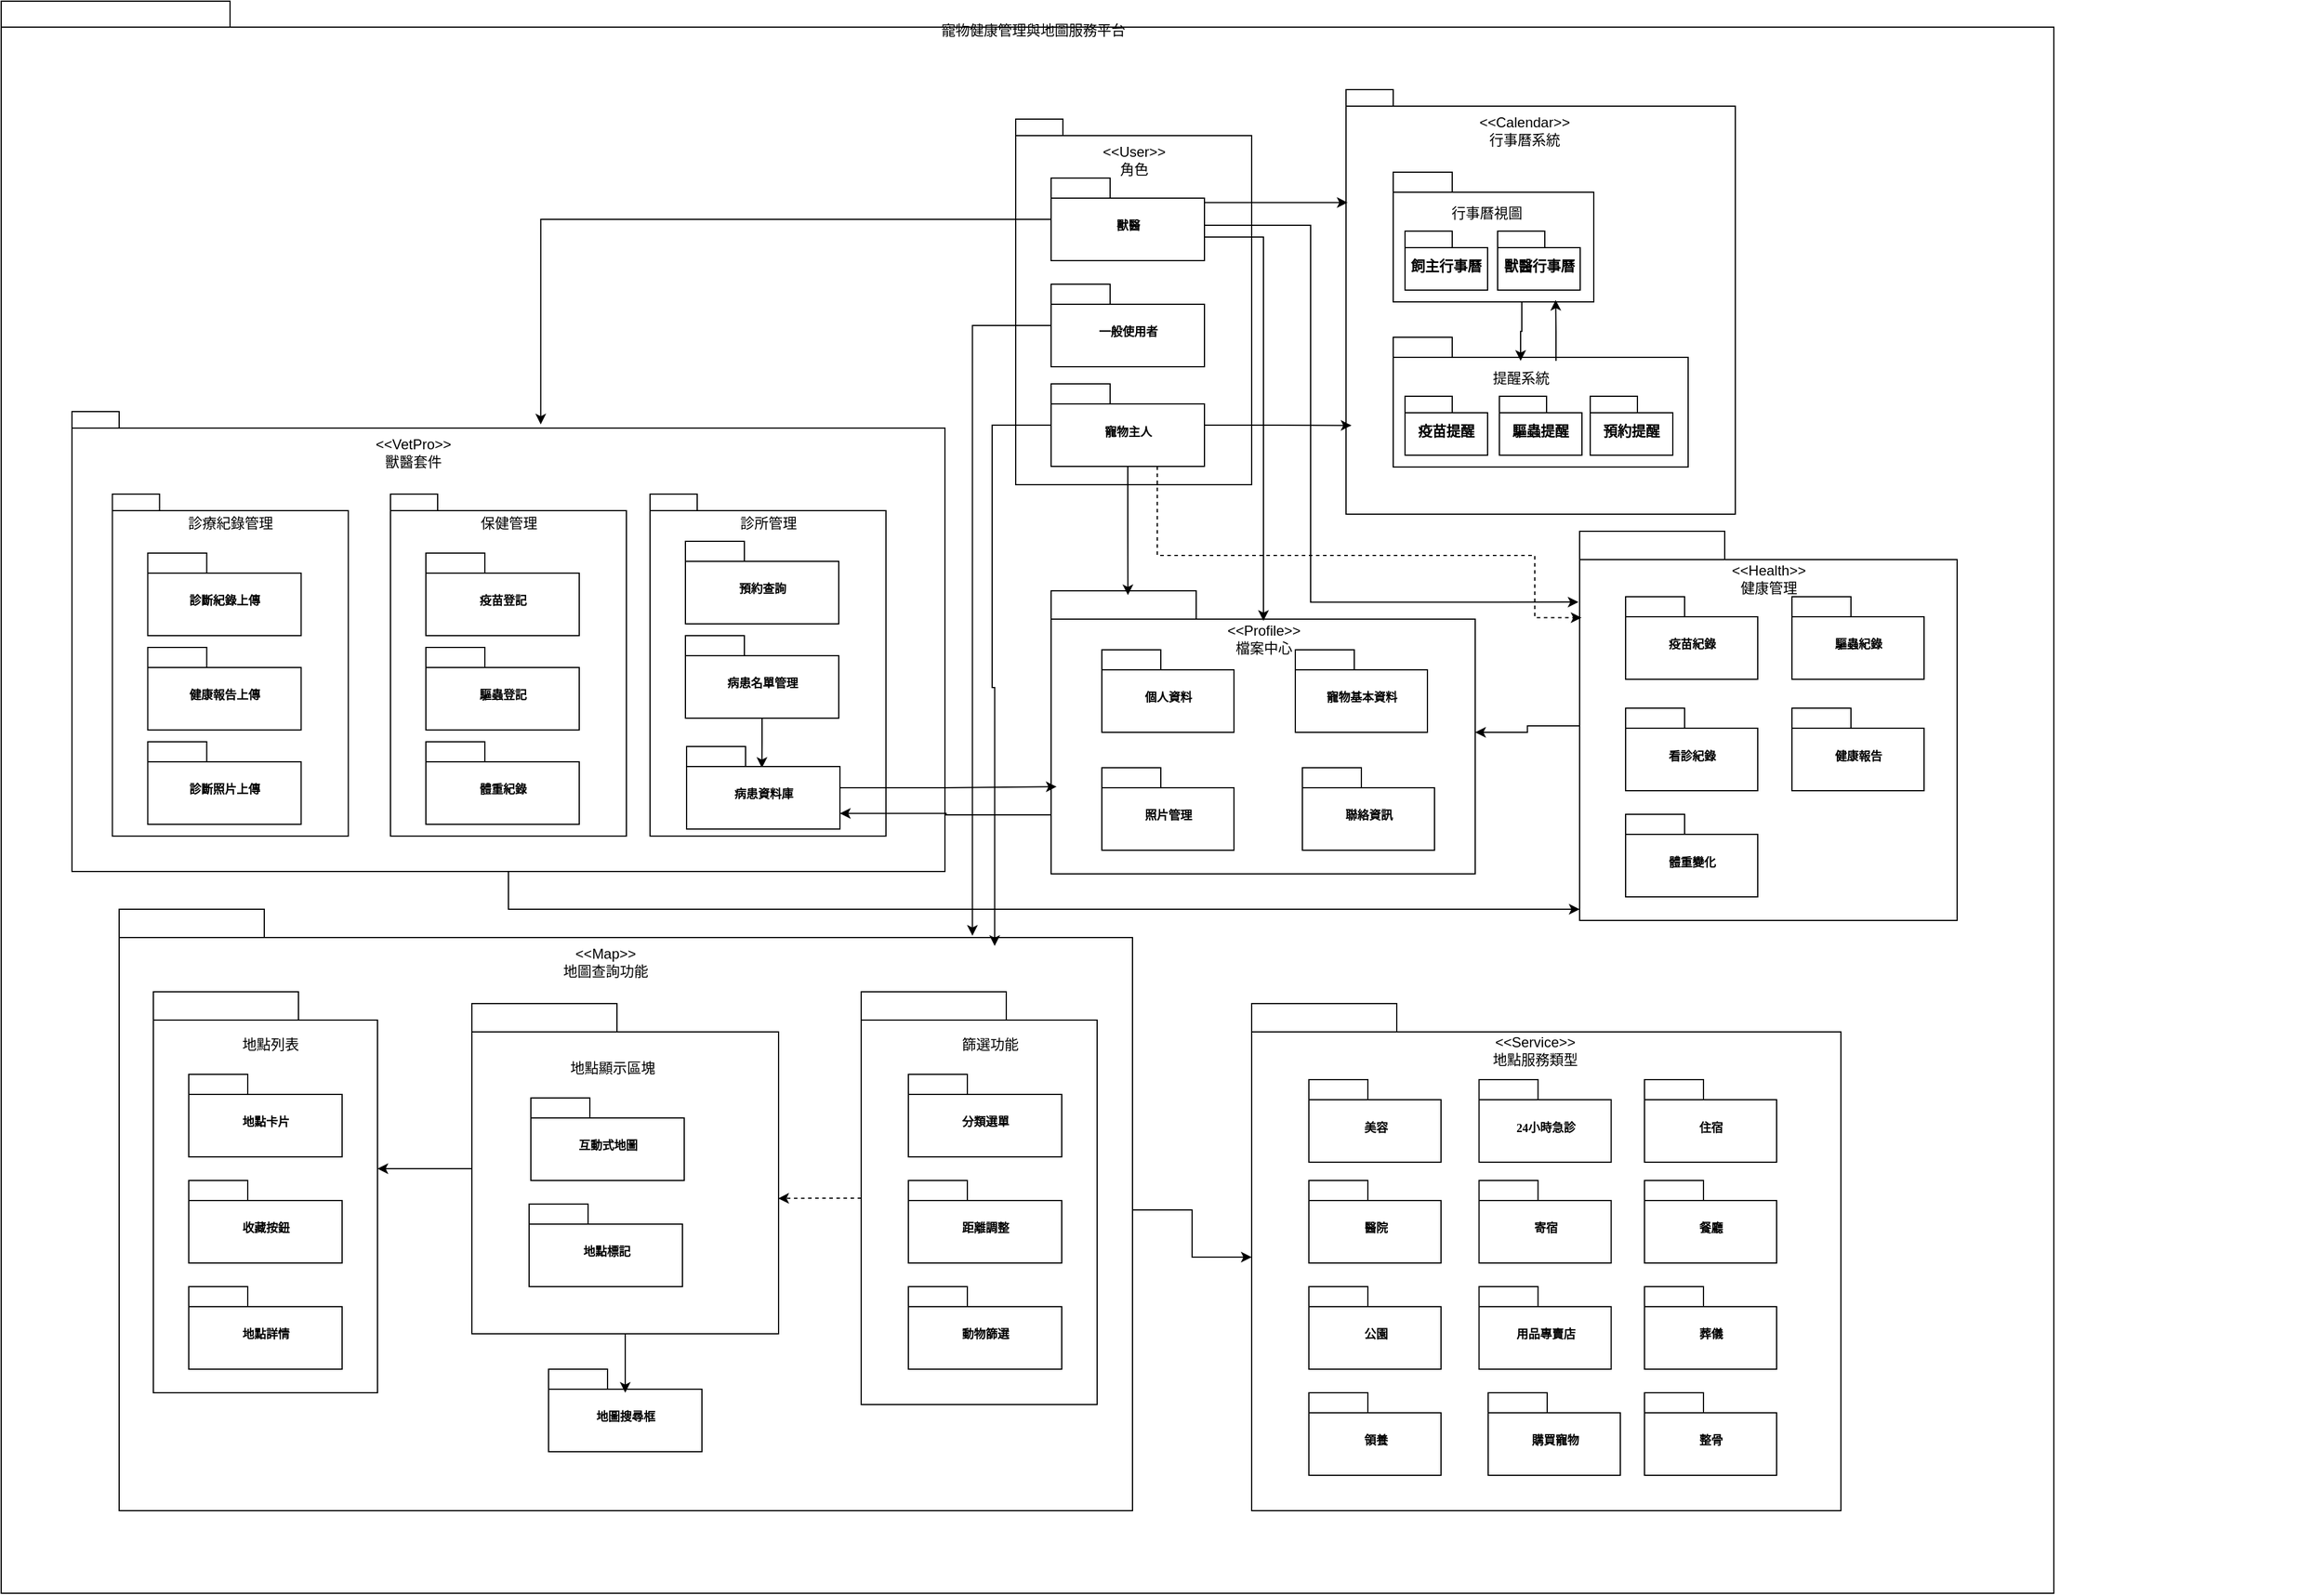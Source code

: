 <mxfile version="26.2.4">
  <diagram name="Page-1" id="b5b7bab2-c9e2-2cf4-8b2a-24fd1a2a6d21">
    <mxGraphModel grid="1" page="1" gridSize="10" guides="1" tooltips="1" connect="1" arrows="1" fold="1" pageScale="1" pageWidth="827" pageHeight="1169" background="none" math="0" shadow="0">
      <root>
        <mxCell id="0" />
        <mxCell id="1" parent="0" />
        <mxCell id="6e0c8c40b5770093-30" value="" style="group" connectable="0" vertex="1" parent="1">
          <mxGeometry x="1858" y="320" width="420" height="570" as="geometry" />
        </mxCell>
        <mxCell id="6e0c8c40b5770093-24" value="" style="group" connectable="0" vertex="1" parent="6e0c8c40b5770093-30">
          <mxGeometry width="420" height="570" as="geometry" />
        </mxCell>
        <mxCell id="yST8qWph-6w7qNrlJc-E-93" value="" style="group" connectable="0" vertex="1" parent="6e0c8c40b5770093-24">
          <mxGeometry x="-210" y="199.5" width="320" height="330" as="geometry" />
        </mxCell>
        <mxCell id="6e0c8c40b5770093-25" value="" style="shape=folder;fontStyle=1;spacingTop=10;tabWidth=123;tabHeight=24;tabPosition=left;html=1;rounded=0;shadow=0;comic=0;labelBackgroundColor=none;strokeWidth=1;fontFamily=Verdana;fontSize=10;align=center;" vertex="1" parent="yST8qWph-6w7qNrlJc-E-93">
          <mxGeometry width="320" height="330" as="geometry" />
        </mxCell>
        <mxCell id="6e0c8c40b5770093-27" value="疫苗紀錄" style="shape=folder;fontStyle=1;spacingTop=10;tabWidth=50;tabHeight=17;tabPosition=left;html=1;rounded=0;shadow=0;comic=0;labelBackgroundColor=none;strokeWidth=1;fontFamily=Verdana;fontSize=10;align=center;" vertex="1" parent="yST8qWph-6w7qNrlJc-E-93">
          <mxGeometry x="39" y="55.5" width="112" height="70" as="geometry" />
        </mxCell>
        <mxCell id="6e0c8c40b5770093-31" value="驅蟲紀錄" style="shape=folder;fontStyle=1;spacingTop=10;tabWidth=50;tabHeight=17;tabPosition=left;html=1;rounded=0;shadow=0;comic=0;labelBackgroundColor=none;strokeWidth=1;fontFamily=Verdana;fontSize=10;align=center;" vertex="1" parent="yST8qWph-6w7qNrlJc-E-93">
          <mxGeometry x="180" y="55.5" width="112" height="70" as="geometry" />
        </mxCell>
        <mxCell id="6e0c8c40b5770093-28" value="看診紀錄" style="shape=folder;fontStyle=1;spacingTop=10;tabWidth=50;tabHeight=17;tabPosition=left;html=1;rounded=0;shadow=0;comic=0;labelBackgroundColor=none;strokeWidth=1;fontFamily=Verdana;fontSize=10;align=center;" vertex="1" parent="yST8qWph-6w7qNrlJc-E-93">
          <mxGeometry x="39" y="150" width="112" height="70" as="geometry" />
        </mxCell>
        <mxCell id="yST8qWph-6w7qNrlJc-E-1" value="健康報告" style="shape=folder;fontStyle=1;spacingTop=10;tabWidth=50;tabHeight=17;tabPosition=left;html=1;rounded=0;shadow=0;comic=0;labelBackgroundColor=none;strokeWidth=1;fontFamily=Verdana;fontSize=10;align=center;" vertex="1" parent="yST8qWph-6w7qNrlJc-E-93">
          <mxGeometry x="180" y="150" width="112" height="70" as="geometry" />
        </mxCell>
        <mxCell id="yST8qWph-6w7qNrlJc-E-15" value="體重變化" style="shape=folder;fontStyle=1;spacingTop=10;tabWidth=50;tabHeight=17;tabPosition=left;html=1;rounded=0;shadow=0;comic=0;labelBackgroundColor=none;strokeWidth=1;fontFamily=Verdana;fontSize=10;align=center;" vertex="1" parent="yST8qWph-6w7qNrlJc-E-93">
          <mxGeometry x="39" y="240" width="112" height="70" as="geometry" />
        </mxCell>
        <mxCell id="yST8qWph-6w7qNrlJc-E-92" value="&lt;div&gt;&amp;lt;&amp;lt;Health&amp;gt;&amp;gt;&lt;/div&gt;健康管理" style="text;html=1;align=center;verticalAlign=middle;whiteSpace=wrap;rounded=0;" vertex="1" parent="yST8qWph-6w7qNrlJc-E-93">
          <mxGeometry x="100.75" y="25.5" width="118.5" height="30" as="geometry" />
        </mxCell>
        <mxCell id="yST8qWph-6w7qNrlJc-E-88" value="" style="group" connectable="0" vertex="1" parent="1">
          <mxGeometry x="1370" y="920" width="680" height="500" as="geometry" />
        </mxCell>
        <mxCell id="6e0c8c40b5770093-47" value="&lt;span style=&quot;color: rgba(0, 0, 0, 0); font-family: monospace; font-size: 0px; font-weight: 400; text-align: start;&quot;&gt;%3CmxGraphModel%3E%3Croot%3E%3CmxCell%20id%3D%220%22%2F%3E%3CmxCell%20id%3D%221%22%20parent%3D%220%22%2F%3E%3CmxCell%20id%3D%222%22%20value%3D%22%E8%91%AC%E5%84%80%22%20style%3D%22shape%3Dfolder%3BfontStyle%3D1%3BspacingTop%3D10%3BtabWidth%3D50%3BtabHeight%3D17%3BtabPosition%3Dleft%3Bhtml%3D1%3Brounded%3D0%3Bshadow%3D0%3Bcomic%3D0%3BlabelBackgroundColor%3Dnone%3BstrokeWidth%3D1%3BfontFamily%3DVerdana%3BfontSize%3D10%3Balign%3Dcenter%3B%22%20vertex%3D%221%22%20parent%3D%221%22%3E%3CmxGeometry%20x%3D%22774.5%22%20y%3D%22990%22%20width%3D%22112%22%20height%3D%2270%22%20as%3D%22geometry%22%2F%3E%3C%2FmxCell%3E%3C%2Froot%3E%3C%2FmxGraphModel%3E&lt;/span&gt;" style="shape=folder;fontStyle=1;spacingTop=10;tabWidth=123;tabHeight=24;tabPosition=left;html=1;rounded=0;shadow=0;comic=0;labelBackgroundColor=none;strokeWidth=1;fontFamily=Verdana;fontSize=10;align=center;" vertex="1" parent="yST8qWph-6w7qNrlJc-E-88">
          <mxGeometry width="499.5" height="430" as="geometry" />
        </mxCell>
        <mxCell id="6e0c8c40b5770093-49" value="美容" style="shape=folder;fontStyle=1;spacingTop=10;tabWidth=50;tabHeight=17;tabPosition=left;html=1;rounded=0;shadow=0;comic=0;labelBackgroundColor=none;strokeWidth=1;fontFamily=Verdana;fontSize=10;align=center;" vertex="1" parent="yST8qWph-6w7qNrlJc-E-88">
          <mxGeometry x="48.5" y="64.5" width="112" height="70" as="geometry" />
        </mxCell>
        <mxCell id="6e0c8c40b5770093-50" value="醫院" style="shape=folder;fontStyle=1;spacingTop=10;tabWidth=50;tabHeight=17;tabPosition=left;html=1;rounded=0;shadow=0;comic=0;labelBackgroundColor=none;strokeWidth=1;fontFamily=Verdana;fontSize=10;align=center;" vertex="1" parent="yST8qWph-6w7qNrlJc-E-88">
          <mxGeometry x="48.5" y="150" width="112" height="70" as="geometry" />
        </mxCell>
        <mxCell id="yST8qWph-6w7qNrlJc-E-16" value="24小時急診" style="shape=folder;fontStyle=1;spacingTop=10;tabWidth=50;tabHeight=17;tabPosition=left;html=1;rounded=0;shadow=0;comic=0;labelBackgroundColor=none;strokeWidth=1;fontFamily=Verdana;fontSize=10;align=center;" vertex="1" parent="yST8qWph-6w7qNrlJc-E-88">
          <mxGeometry x="192.75" y="64.5" width="112" height="70" as="geometry" />
        </mxCell>
        <mxCell id="yST8qWph-6w7qNrlJc-E-17" value="寄宿" style="shape=folder;fontStyle=1;spacingTop=10;tabWidth=50;tabHeight=17;tabPosition=left;html=1;rounded=0;shadow=0;comic=0;labelBackgroundColor=none;strokeWidth=1;fontFamily=Verdana;fontSize=10;align=center;" vertex="1" parent="yST8qWph-6w7qNrlJc-E-88">
          <mxGeometry x="192.75" y="150" width="112" height="70" as="geometry" />
        </mxCell>
        <mxCell id="yST8qWph-6w7qNrlJc-E-18" value="住宿" style="shape=folder;fontStyle=1;spacingTop=10;tabWidth=50;tabHeight=17;tabPosition=left;html=1;rounded=0;shadow=0;comic=0;labelBackgroundColor=none;strokeWidth=1;fontFamily=Verdana;fontSize=10;align=center;" vertex="1" parent="yST8qWph-6w7qNrlJc-E-88">
          <mxGeometry x="333" y="64.5" width="112" height="70" as="geometry" />
        </mxCell>
        <mxCell id="yST8qWph-6w7qNrlJc-E-19" value="餐廳" style="shape=folder;fontStyle=1;spacingTop=10;tabWidth=50;tabHeight=17;tabPosition=left;html=1;rounded=0;shadow=0;comic=0;labelBackgroundColor=none;strokeWidth=1;fontFamily=Verdana;fontSize=10;align=center;" vertex="1" parent="yST8qWph-6w7qNrlJc-E-88">
          <mxGeometry x="333" y="150" width="112" height="70" as="geometry" />
        </mxCell>
        <mxCell id="yST8qWph-6w7qNrlJc-E-20" value="公園" style="shape=folder;fontStyle=1;spacingTop=10;tabWidth=50;tabHeight=17;tabPosition=left;html=1;rounded=0;shadow=0;comic=0;labelBackgroundColor=none;strokeWidth=1;fontFamily=Verdana;fontSize=10;align=center;" vertex="1" parent="yST8qWph-6w7qNrlJc-E-88">
          <mxGeometry x="48.5" y="240" width="112" height="70" as="geometry" />
        </mxCell>
        <mxCell id="yST8qWph-6w7qNrlJc-E-21" value="用品專賣店" style="shape=folder;fontStyle=1;spacingTop=10;tabWidth=50;tabHeight=17;tabPosition=left;html=1;rounded=0;shadow=0;comic=0;labelBackgroundColor=none;strokeWidth=1;fontFamily=Verdana;fontSize=10;align=center;" vertex="1" parent="yST8qWph-6w7qNrlJc-E-88">
          <mxGeometry x="192.75" y="240" width="112" height="70" as="geometry" />
        </mxCell>
        <mxCell id="yST8qWph-6w7qNrlJc-E-22" value="葬儀" style="shape=folder;fontStyle=1;spacingTop=10;tabWidth=50;tabHeight=17;tabPosition=left;html=1;rounded=0;shadow=0;comic=0;labelBackgroundColor=none;strokeWidth=1;fontFamily=Verdana;fontSize=10;align=center;" vertex="1" parent="yST8qWph-6w7qNrlJc-E-88">
          <mxGeometry x="333" y="240" width="112" height="70" as="geometry" />
        </mxCell>
        <mxCell id="yST8qWph-6w7qNrlJc-E-23" value="領養" style="shape=folder;fontStyle=1;spacingTop=10;tabWidth=50;tabHeight=17;tabPosition=left;html=1;rounded=0;shadow=0;comic=0;labelBackgroundColor=none;strokeWidth=1;fontFamily=Verdana;fontSize=10;align=center;" vertex="1" parent="yST8qWph-6w7qNrlJc-E-88">
          <mxGeometry x="48.5" y="330" width="112" height="70" as="geometry" />
        </mxCell>
        <mxCell id="yST8qWph-6w7qNrlJc-E-24" value="購買寵物" style="shape=folder;fontStyle=1;spacingTop=10;tabWidth=50;tabHeight=17;tabPosition=left;html=1;rounded=0;shadow=0;comic=0;labelBackgroundColor=none;strokeWidth=1;fontFamily=Verdana;fontSize=10;align=center;" vertex="1" parent="yST8qWph-6w7qNrlJc-E-88">
          <mxGeometry x="200.5" y="330" width="112" height="70" as="geometry" />
        </mxCell>
        <mxCell id="yST8qWph-6w7qNrlJc-E-25" value="整骨" style="shape=folder;fontStyle=1;spacingTop=10;tabWidth=50;tabHeight=17;tabPosition=left;html=1;rounded=0;shadow=0;comic=0;labelBackgroundColor=none;strokeWidth=1;fontFamily=Verdana;fontSize=10;align=center;" vertex="1" parent="yST8qWph-6w7qNrlJc-E-88">
          <mxGeometry x="333" y="330" width="112" height="70" as="geometry" />
        </mxCell>
        <mxCell id="yST8qWph-6w7qNrlJc-E-26" value="&lt;div&gt;&amp;lt;&amp;lt;Service&amp;gt;&amp;gt;&lt;/div&gt;地點服務類型" style="text;html=1;align=center;verticalAlign=middle;whiteSpace=wrap;rounded=0;" vertex="1" parent="yST8qWph-6w7qNrlJc-E-88">
          <mxGeometry x="181" y="25" width="118.5" height="30" as="geometry" />
        </mxCell>
        <mxCell id="6e0c8c40b5770093-72" value="" style="shape=folder;fontStyle=1;spacingTop=10;tabWidth=194;tabHeight=22;tabPosition=left;html=1;rounded=0;shadow=0;comic=0;labelBackgroundColor=none;strokeWidth=1;fillColor=none;fontFamily=Verdana;fontSize=10;align=center;" vertex="1" parent="yST8qWph-6w7qNrlJc-E-88">
          <mxGeometry x="-1060" y="-850" width="1740" height="1350" as="geometry" />
        </mxCell>
        <mxCell id="yST8qWph-6w7qNrlJc-E-91" style="edgeStyle=orthogonalEdgeStyle;rounded=0;orthogonalLoop=1;jettySize=auto;html=1;" edge="1" parent="1" source="6e0c8c40b5770093-25" target="6e0c8c40b5770093-33">
          <mxGeometry relative="1" as="geometry" />
        </mxCell>
        <mxCell id="yST8qWph-6w7qNrlJc-E-95" value="" style="group" connectable="0" vertex="1" parent="1">
          <mxGeometry x="1200" y="570" width="359.5" height="240" as="geometry" />
        </mxCell>
        <mxCell id="6e0c8c40b5770093-33" value="" style="shape=folder;fontStyle=1;spacingTop=10;tabWidth=123;tabHeight=24;tabPosition=left;html=1;rounded=0;shadow=0;comic=0;labelBackgroundColor=none;strokeColor=#000000;strokeWidth=1;fillColor=#ffffff;fontFamily=Verdana;fontSize=10;fontColor=#000000;align=center;" vertex="1" parent="yST8qWph-6w7qNrlJc-E-95">
          <mxGeometry width="359.5" height="240" as="geometry" />
        </mxCell>
        <mxCell id="6e0c8c40b5770093-42" value="寵物基本資料" style="shape=folder;fontStyle=1;spacingTop=10;tabWidth=50;tabHeight=17;tabPosition=left;html=1;rounded=0;shadow=0;comic=0;labelBackgroundColor=none;strokeColor=#000000;strokeWidth=1;fillColor=#ffffff;fontFamily=Verdana;fontSize=10;fontColor=#000000;align=center;" vertex="1" parent="yST8qWph-6w7qNrlJc-E-95">
          <mxGeometry x="207" y="50" width="112" height="70" as="geometry" />
        </mxCell>
        <mxCell id="6e0c8c40b5770093-43" value="個人資料" style="shape=folder;fontStyle=1;spacingTop=10;tabWidth=50;tabHeight=17;tabPosition=left;html=1;rounded=0;shadow=0;comic=0;labelBackgroundColor=none;strokeColor=#000000;strokeWidth=1;fillColor=#ffffff;fontFamily=Verdana;fontSize=10;fontColor=#000000;align=center;" vertex="1" parent="yST8qWph-6w7qNrlJc-E-95">
          <mxGeometry x="43" y="50" width="112" height="70" as="geometry" />
        </mxCell>
        <mxCell id="6e0c8c40b5770093-44" value="聯絡資訊" style="shape=folder;fontStyle=1;spacingTop=10;tabWidth=50;tabHeight=17;tabPosition=left;html=1;rounded=0;shadow=0;comic=0;labelBackgroundColor=none;strokeColor=#000000;strokeWidth=1;fillColor=#ffffff;fontFamily=Verdana;fontSize=10;fontColor=#000000;align=center;" vertex="1" parent="yST8qWph-6w7qNrlJc-E-95">
          <mxGeometry x="213" y="150" width="112" height="70" as="geometry" />
        </mxCell>
        <mxCell id="6e0c8c40b5770093-45" value="照片管理" style="shape=folder;fontStyle=1;spacingTop=10;tabWidth=50;tabHeight=17;tabPosition=left;html=1;rounded=0;shadow=0;comic=0;labelBackgroundColor=none;strokeColor=#000000;strokeWidth=1;fillColor=#ffffff;fontFamily=Verdana;fontSize=10;fontColor=#000000;align=center;" vertex="1" parent="yST8qWph-6w7qNrlJc-E-95">
          <mxGeometry x="43" y="150" width="112" height="70" as="geometry" />
        </mxCell>
        <mxCell id="yST8qWph-6w7qNrlJc-E-90" value="&lt;div&gt;&amp;lt;&amp;lt;Profile&amp;gt;&amp;gt;&lt;/div&gt;檔案中心" style="text;html=1;align=center;verticalAlign=middle;whiteSpace=wrap;rounded=0;" vertex="1" parent="yST8qWph-6w7qNrlJc-E-95">
          <mxGeometry x="120.5" y="25.5" width="118.5" height="30" as="geometry" />
        </mxCell>
        <mxCell id="yST8qWph-6w7qNrlJc-E-99" value="" style="group" connectable="0" vertex="1" parent="1">
          <mxGeometry x="1170" y="170" width="200" height="310" as="geometry" />
        </mxCell>
        <mxCell id="yST8qWph-6w7qNrlJc-E-96" value="" style="shape=folder;fontStyle=1;spacingTop=10;tabWidth=40;tabHeight=14;tabPosition=left;html=1;whiteSpace=wrap;" vertex="1" parent="yST8qWph-6w7qNrlJc-E-99">
          <mxGeometry width="200" height="310" as="geometry" />
        </mxCell>
        <mxCell id="6e0c8c40b5770093-7" value="" style="group" vertex="1" connectable="0" parent="yST8qWph-6w7qNrlJc-E-99">
          <mxGeometry x="30" y="224.5" width="130" height="70" as="geometry" />
        </mxCell>
        <mxCell id="3xXbDRpr7l6c8cDtrsjf-3" style="edgeStyle=orthogonalEdgeStyle;rounded=0;orthogonalLoop=1;jettySize=auto;html=1;" edge="1" parent="6e0c8c40b5770093-7" source="6e0c8c40b5770093-8">
          <mxGeometry relative="1" as="geometry">
            <mxPoint x="65.133" y="179.167" as="targetPoint" />
          </mxGeometry>
        </mxCell>
        <mxCell id="6e0c8c40b5770093-8" value="寵物主人" style="shape=folder;fontStyle=1;spacingTop=10;tabWidth=50;tabHeight=17;tabPosition=left;html=1;rounded=0;shadow=0;comic=0;labelBackgroundColor=none;strokeWidth=1;fontFamily=Verdana;fontSize=10;align=center;" vertex="1" parent="6e0c8c40b5770093-7">
          <mxGeometry width="130" height="70" as="geometry" />
        </mxCell>
        <mxCell id="6e0c8c40b5770093-4" value="獸醫" style="shape=folder;fontStyle=1;spacingTop=10;tabWidth=50;tabHeight=17;tabPosition=left;html=1;rounded=0;shadow=0;comic=0;labelBackgroundColor=none;strokeWidth=1;fontFamily=Verdana;fontSize=10;align=center;" vertex="1" parent="yST8qWph-6w7qNrlJc-E-99">
          <mxGeometry x="30" y="50" width="130" height="70" as="geometry" />
        </mxCell>
        <mxCell id="yST8qWph-6w7qNrlJc-E-94" value="一般使用者" style="shape=folder;fontStyle=1;spacingTop=10;tabWidth=50;tabHeight=17;tabPosition=left;html=1;rounded=0;shadow=0;comic=0;labelBackgroundColor=none;strokeWidth=1;fontFamily=Verdana;fontSize=10;align=center;" vertex="1" parent="yST8qWph-6w7qNrlJc-E-99">
          <mxGeometry x="30" y="140" width="130" height="70" as="geometry" />
        </mxCell>
        <mxCell id="yST8qWph-6w7qNrlJc-E-98" value="&lt;div&gt;&amp;lt;&amp;lt;User&amp;gt;&amp;gt;&lt;/div&gt;角色" style="text;html=1;align=center;verticalAlign=middle;whiteSpace=wrap;rounded=0;" vertex="1" parent="yST8qWph-6w7qNrlJc-E-99">
          <mxGeometry x="40.75" y="20" width="118.5" height="30" as="geometry" />
        </mxCell>
        <mxCell id="yST8qWph-6w7qNrlJc-E-109" value="" style="group" connectable="0" vertex="1" parent="1">
          <mxGeometry x="370" y="418" width="760" height="390" as="geometry" />
        </mxCell>
        <mxCell id="yST8qWph-6w7qNrlJc-E-100" value="" style="shape=folder;fontStyle=1;spacingTop=10;tabWidth=40;tabHeight=14;tabPosition=left;html=1;whiteSpace=wrap;" vertex="1" parent="yST8qWph-6w7qNrlJc-E-109">
          <mxGeometry width="740" height="390" as="geometry" />
        </mxCell>
        <mxCell id="yST8qWph-6w7qNrlJc-E-102" value="&lt;div&gt;&amp;lt;&amp;lt;VetPro&amp;gt;&amp;gt;&lt;/div&gt;獸醫套件" style="text;html=1;align=center;verticalAlign=middle;whiteSpace=wrap;rounded=0;" vertex="1" parent="yST8qWph-6w7qNrlJc-E-109">
          <mxGeometry x="230" y="20" width="118.5" height="30" as="geometry" />
        </mxCell>
        <mxCell id="yST8qWph-6w7qNrlJc-E-107" value="" style="group" connectable="0" vertex="1" parent="yST8qWph-6w7qNrlJc-E-109">
          <mxGeometry x="34.25" y="70" width="200" height="290" as="geometry" />
        </mxCell>
        <mxCell id="yST8qWph-6w7qNrlJc-E-108" value="" style="group" connectable="0" vertex="1" parent="yST8qWph-6w7qNrlJc-E-107">
          <mxGeometry width="200" height="290" as="geometry" />
        </mxCell>
        <mxCell id="yST8qWph-6w7qNrlJc-E-101" value="" style="shape=folder;fontStyle=1;spacingTop=10;tabWidth=40;tabHeight=14;tabPosition=left;html=1;whiteSpace=wrap;" vertex="1" parent="yST8qWph-6w7qNrlJc-E-108">
          <mxGeometry width="200" height="290" as="geometry" />
        </mxCell>
        <mxCell id="yST8qWph-6w7qNrlJc-E-103" value="診療紀錄管理" style="text;html=1;align=center;verticalAlign=middle;whiteSpace=wrap;rounded=0;" vertex="1" parent="yST8qWph-6w7qNrlJc-E-108">
          <mxGeometry x="40.75" y="10" width="119.25" height="30" as="geometry" />
        </mxCell>
        <mxCell id="yST8qWph-6w7qNrlJc-E-104" value="診斷紀錄上傳" style="shape=folder;fontStyle=1;spacingTop=10;tabWidth=50;tabHeight=17;tabPosition=left;html=1;rounded=0;shadow=0;comic=0;labelBackgroundColor=none;strokeWidth=1;fontFamily=Verdana;fontSize=10;align=center;" vertex="1" parent="yST8qWph-6w7qNrlJc-E-108">
          <mxGeometry x="30" y="50" width="130" height="70" as="geometry" />
        </mxCell>
        <mxCell id="yST8qWph-6w7qNrlJc-E-105" value="健康報告上傳" style="shape=folder;fontStyle=1;spacingTop=10;tabWidth=50;tabHeight=17;tabPosition=left;html=1;rounded=0;shadow=0;comic=0;labelBackgroundColor=none;strokeWidth=1;fontFamily=Verdana;fontSize=10;align=center;" vertex="1" parent="yST8qWph-6w7qNrlJc-E-108">
          <mxGeometry x="30" y="130" width="130" height="70" as="geometry" />
        </mxCell>
        <mxCell id="yST8qWph-6w7qNrlJc-E-106" value="診斷照片上傳" style="shape=folder;fontStyle=1;spacingTop=10;tabWidth=50;tabHeight=17;tabPosition=left;html=1;rounded=0;shadow=0;comic=0;labelBackgroundColor=none;strokeWidth=1;fontFamily=Verdana;fontSize=10;align=center;" vertex="1" parent="yST8qWph-6w7qNrlJc-E-108">
          <mxGeometry x="30" y="210" width="130" height="70" as="geometry" />
        </mxCell>
        <mxCell id="yST8qWph-6w7qNrlJc-E-110" value="" style="group" connectable="0" vertex="1" parent="yST8qWph-6w7qNrlJc-E-109">
          <mxGeometry x="270" y="70" width="200" height="290" as="geometry" />
        </mxCell>
        <mxCell id="yST8qWph-6w7qNrlJc-E-111" value="" style="group" connectable="0" vertex="1" parent="yST8qWph-6w7qNrlJc-E-110">
          <mxGeometry width="200" height="290" as="geometry" />
        </mxCell>
        <mxCell id="yST8qWph-6w7qNrlJc-E-112" value="" style="shape=folder;fontStyle=1;spacingTop=10;tabWidth=40;tabHeight=14;tabPosition=left;html=1;whiteSpace=wrap;" vertex="1" parent="yST8qWph-6w7qNrlJc-E-111">
          <mxGeometry width="200" height="290" as="geometry" />
        </mxCell>
        <mxCell id="yST8qWph-6w7qNrlJc-E-113" value="保健管理" style="text;html=1;align=center;verticalAlign=middle;whiteSpace=wrap;rounded=0;" vertex="1" parent="yST8qWph-6w7qNrlJc-E-111">
          <mxGeometry x="40.75" y="10" width="119.25" height="30" as="geometry" />
        </mxCell>
        <mxCell id="yST8qWph-6w7qNrlJc-E-114" value="疫苗登記" style="shape=folder;fontStyle=1;spacingTop=10;tabWidth=50;tabHeight=17;tabPosition=left;html=1;rounded=0;shadow=0;comic=0;labelBackgroundColor=none;strokeWidth=1;fontFamily=Verdana;fontSize=10;align=center;" vertex="1" parent="yST8qWph-6w7qNrlJc-E-111">
          <mxGeometry x="30" y="50" width="130" height="70" as="geometry" />
        </mxCell>
        <mxCell id="yST8qWph-6w7qNrlJc-E-115" value="驅蟲登記" style="shape=folder;fontStyle=1;spacingTop=10;tabWidth=50;tabHeight=17;tabPosition=left;html=1;rounded=0;shadow=0;comic=0;labelBackgroundColor=none;strokeWidth=1;fontFamily=Verdana;fontSize=10;align=center;" vertex="1" parent="yST8qWph-6w7qNrlJc-E-111">
          <mxGeometry x="30" y="130" width="130" height="70" as="geometry" />
        </mxCell>
        <mxCell id="yST8qWph-6w7qNrlJc-E-116" value="體重紀錄" style="shape=folder;fontStyle=1;spacingTop=10;tabWidth=50;tabHeight=17;tabPosition=left;html=1;rounded=0;shadow=0;comic=0;labelBackgroundColor=none;strokeWidth=1;fontFamily=Verdana;fontSize=10;align=center;" vertex="1" parent="yST8qWph-6w7qNrlJc-E-111">
          <mxGeometry x="30" y="210" width="130" height="70" as="geometry" />
        </mxCell>
        <mxCell id="yST8qWph-6w7qNrlJc-E-123" value="" style="group" connectable="0" vertex="1" parent="yST8qWph-6w7qNrlJc-E-109">
          <mxGeometry x="490" y="70" width="200" height="320" as="geometry" />
        </mxCell>
        <mxCell id="yST8qWph-6w7qNrlJc-E-124" value="" style="shape=folder;fontStyle=1;spacingTop=10;tabWidth=40;tabHeight=14;tabPosition=left;html=1;whiteSpace=wrap;" vertex="1" parent="yST8qWph-6w7qNrlJc-E-123">
          <mxGeometry width="200" height="290" as="geometry" />
        </mxCell>
        <mxCell id="yST8qWph-6w7qNrlJc-E-125" value="診所管理" style="text;html=1;align=center;verticalAlign=middle;whiteSpace=wrap;rounded=0;" vertex="1" parent="yST8qWph-6w7qNrlJc-E-123">
          <mxGeometry x="40.75" y="10" width="119.25" height="30" as="geometry" />
        </mxCell>
        <mxCell id="yST8qWph-6w7qNrlJc-E-129" style="edgeStyle=orthogonalEdgeStyle;rounded=0;orthogonalLoop=1;jettySize=auto;html=1;entryX=0.491;entryY=0.259;entryDx=0;entryDy=0;entryPerimeter=0;" edge="1" parent="yST8qWph-6w7qNrlJc-E-123" source="yST8qWph-6w7qNrlJc-E-126" target="yST8qWph-6w7qNrlJc-E-128">
          <mxGeometry relative="1" as="geometry">
            <Array as="points" />
          </mxGeometry>
        </mxCell>
        <mxCell id="yST8qWph-6w7qNrlJc-E-126" value="病患名單管理" style="shape=folder;fontStyle=1;spacingTop=10;tabWidth=50;tabHeight=17;tabPosition=left;html=1;rounded=0;shadow=0;comic=0;labelBackgroundColor=none;strokeWidth=1;fontFamily=Verdana;fontSize=10;align=center;" vertex="1" parent="yST8qWph-6w7qNrlJc-E-123">
          <mxGeometry x="30" y="120" width="130" height="70" as="geometry" />
        </mxCell>
        <mxCell id="yST8qWph-6w7qNrlJc-E-128" value="病患資料庫" style="shape=folder;fontStyle=1;spacingTop=10;tabWidth=50;tabHeight=17;tabPosition=left;html=1;rounded=0;shadow=0;comic=0;labelBackgroundColor=none;strokeWidth=1;fontFamily=Verdana;fontSize=10;align=center;" vertex="1" parent="yST8qWph-6w7qNrlJc-E-123">
          <mxGeometry x="31" y="214" width="130" height="70" as="geometry" />
        </mxCell>
        <mxCell id="yST8qWph-6w7qNrlJc-E-127" value="預約查詢" style="shape=folder;fontStyle=1;spacingTop=10;tabWidth=50;tabHeight=17;tabPosition=left;html=1;rounded=0;shadow=0;comic=0;labelBackgroundColor=none;strokeWidth=1;fontFamily=Verdana;fontSize=10;align=center;" vertex="1" parent="yST8qWph-6w7qNrlJc-E-123">
          <mxGeometry x="30" y="40" width="130" height="70" as="geometry" />
        </mxCell>
        <mxCell id="yST8qWph-6w7qNrlJc-E-130" style="edgeStyle=orthogonalEdgeStyle;rounded=0;orthogonalLoop=1;jettySize=auto;html=1;entryX=0.013;entryY=0.692;entryDx=0;entryDy=0;entryPerimeter=0;" edge="1" parent="1" source="yST8qWph-6w7qNrlJc-E-128" target="6e0c8c40b5770093-33">
          <mxGeometry relative="1" as="geometry" />
        </mxCell>
        <mxCell id="yST8qWph-6w7qNrlJc-E-152" value="" style="group" connectable="0" vertex="1" parent="1">
          <mxGeometry x="1450" y="145" width="370" height="440" as="geometry" />
        </mxCell>
        <mxCell id="yST8qWph-6w7qNrlJc-E-118" value="" style="shape=folder;fontStyle=1;spacingTop=10;tabWidth=40;tabHeight=14;tabPosition=left;html=1;whiteSpace=wrap;" vertex="1" parent="yST8qWph-6w7qNrlJc-E-152">
          <mxGeometry width="330" height="360" as="geometry" />
        </mxCell>
        <mxCell id="yST8qWph-6w7qNrlJc-E-119" value="&lt;div&gt;&amp;lt;&amp;lt;Calendar&amp;gt;&amp;gt;&lt;/div&gt;行事曆系統" style="text;html=1;align=center;verticalAlign=middle;whiteSpace=wrap;rounded=0;" vertex="1" parent="yST8qWph-6w7qNrlJc-E-152">
          <mxGeometry x="91.5" y="20" width="118.5" height="30" as="geometry" />
        </mxCell>
        <mxCell id="yST8qWph-6w7qNrlJc-E-133" value="" style="group" connectable="0" vertex="1" parent="yST8qWph-6w7qNrlJc-E-152">
          <mxGeometry x="40" y="70" width="170" height="110" as="geometry" />
        </mxCell>
        <mxCell id="yST8qWph-6w7qNrlJc-E-120" value="" style="shape=folder;fontStyle=1;spacingTop=10;tabWidth=50;tabHeight=17;tabPosition=left;html=1;rounded=0;shadow=0;comic=0;labelBackgroundColor=none;strokeWidth=1;fontFamily=Verdana;fontSize=10;align=center;" vertex="1" parent="yST8qWph-6w7qNrlJc-E-133">
          <mxGeometry width="170" height="110" as="geometry" />
        </mxCell>
        <mxCell id="yST8qWph-6w7qNrlJc-E-121" value="&lt;div&gt;行事曆視圖&lt;/div&gt;" style="text;html=1;align=center;verticalAlign=middle;whiteSpace=wrap;rounded=0;" vertex="1" parent="yST8qWph-6w7qNrlJc-E-133">
          <mxGeometry x="19.5" y="20" width="118.5" height="30" as="geometry" />
        </mxCell>
        <mxCell id="yST8qWph-6w7qNrlJc-E-131" value="飼主行事曆" style="shape=folder;fontStyle=1;spacingTop=10;tabWidth=40;tabHeight=14;tabPosition=left;html=1;whiteSpace=wrap;" vertex="1" parent="yST8qWph-6w7qNrlJc-E-133">
          <mxGeometry x="10" y="50" width="70" height="50" as="geometry" />
        </mxCell>
        <mxCell id="yST8qWph-6w7qNrlJc-E-132" value="獸醫行事曆" style="shape=folder;fontStyle=1;spacingTop=10;tabWidth=40;tabHeight=14;tabPosition=left;html=1;whiteSpace=wrap;" vertex="1" parent="yST8qWph-6w7qNrlJc-E-133">
          <mxGeometry x="88.5" y="50" width="70" height="50" as="geometry" />
        </mxCell>
        <mxCell id="yST8qWph-6w7qNrlJc-E-144" value="" style="group" connectable="0" vertex="1" parent="yST8qWph-6w7qNrlJc-E-152">
          <mxGeometry x="30" y="210" width="340" height="230" as="geometry" />
        </mxCell>
        <mxCell id="yST8qWph-6w7qNrlJc-E-134" value="" style="shape=folder;fontStyle=1;spacingTop=10;tabWidth=50;tabHeight=17;tabPosition=left;html=1;rounded=0;shadow=0;comic=0;labelBackgroundColor=none;strokeWidth=1;fontFamily=Verdana;fontSize=10;align=center;" vertex="1" parent="yST8qWph-6w7qNrlJc-E-144">
          <mxGeometry x="10" width="250" height="110" as="geometry" />
        </mxCell>
        <mxCell id="yST8qWph-6w7qNrlJc-E-140" value="&lt;div&gt;提醒系統&lt;/div&gt;" style="text;html=1;align=center;verticalAlign=middle;whiteSpace=wrap;rounded=0;" vertex="1" parent="yST8qWph-6w7qNrlJc-E-144">
          <mxGeometry x="59" y="20" width="118.5" height="30" as="geometry" />
        </mxCell>
        <mxCell id="yST8qWph-6w7qNrlJc-E-141" value="預約提醒" style="shape=folder;fontStyle=1;spacingTop=10;tabWidth=40;tabHeight=14;tabPosition=left;html=1;whiteSpace=wrap;" vertex="1" parent="yST8qWph-6w7qNrlJc-E-144">
          <mxGeometry x="177" y="50" width="70" height="50" as="geometry" />
        </mxCell>
        <mxCell id="yST8qWph-6w7qNrlJc-E-142" value="疫苗提醒" style="shape=folder;fontStyle=1;spacingTop=10;tabWidth=40;tabHeight=14;tabPosition=left;html=1;whiteSpace=wrap;" vertex="1" parent="yST8qWph-6w7qNrlJc-E-144">
          <mxGeometry x="20" y="50" width="70" height="50" as="geometry" />
        </mxCell>
        <mxCell id="yST8qWph-6w7qNrlJc-E-143" value="驅蟲提醒" style="shape=folder;fontStyle=1;spacingTop=10;tabWidth=40;tabHeight=14;tabPosition=left;html=1;whiteSpace=wrap;" vertex="1" parent="yST8qWph-6w7qNrlJc-E-144">
          <mxGeometry x="100" y="50" width="70" height="50" as="geometry" />
        </mxCell>
        <mxCell id="yST8qWph-6w7qNrlJc-E-150" style="edgeStyle=orthogonalEdgeStyle;rounded=0;orthogonalLoop=1;jettySize=auto;html=1;entryX=0.81;entryY=0.985;entryDx=0;entryDy=0;entryPerimeter=0;" edge="1" parent="yST8qWph-6w7qNrlJc-E-152" source="yST8qWph-6w7qNrlJc-E-140" target="yST8qWph-6w7qNrlJc-E-120">
          <mxGeometry relative="1" as="geometry">
            <Array as="points">
              <mxPoint x="178" y="205" />
              <mxPoint x="178" y="205" />
            </Array>
          </mxGeometry>
        </mxCell>
        <mxCell id="yST8qWph-6w7qNrlJc-E-149" style="edgeStyle=orthogonalEdgeStyle;rounded=0;orthogonalLoop=1;jettySize=auto;html=1;" edge="1" parent="yST8qWph-6w7qNrlJc-E-152" source="yST8qWph-6w7qNrlJc-E-120" target="yST8qWph-6w7qNrlJc-E-140">
          <mxGeometry relative="1" as="geometry">
            <Array as="points">
              <mxPoint x="149" y="205" />
              <mxPoint x="148" y="205" />
            </Array>
          </mxGeometry>
        </mxCell>
        <mxCell id="yST8qWph-6w7qNrlJc-E-153" value="" style="group" connectable="0" vertex="1" parent="1">
          <mxGeometry x="410" y="840" width="859" height="510" as="geometry" />
        </mxCell>
        <mxCell id="yST8qWph-6w7qNrlJc-E-28" value="&lt;span style=&quot;color: rgba(0, 0, 0, 0); font-family: monospace; font-size: 0px; font-weight: 400; text-align: start;&quot;&gt;%3CmxGraphModel%3E%3Croot%3E%3CmxCell%20id%3D%220%22%2F%3E%3CmxCell%20id%3D%221%22%20parent%3D%220%22%2F%3E%3CmxCell%20id%3D%222%22%20value%3D%22%E8%91%AC%E5%84%80%22%20style%3D%22shape%3Dfolder%3BfontStyle%3D1%3BspacingTop%3D10%3BtabWidth%3D50%3BtabHeight%3D17%3BtabPosition%3Dleft%3Bhtml%3D1%3Brounded%3D0%3Bshadow%3D0%3Bcomic%3D0%3BlabelBackgroundColor%3Dnone%3BstrokeWidth%3D1%3BfontFamily%3DVerdana%3BfontSize%3D10%3Balign%3Dcenter%3B%22%20vertex%3D%221%22%20parent%3D%221%22%3E%3CmxGeometry%20x%3D%22774.5%22%20y%3D%22990%22%20width%3D%22112%22%20height%3D%2270%22%20as%3D%22geometry%22%2F%3E%3C%2FmxCell%3E%3C%2Froot%3E%3C%2FmxGraphModel%3E&lt;/span&gt;" style="shape=folder;fontStyle=1;spacingTop=10;tabWidth=123;tabHeight=24;tabPosition=left;html=1;rounded=0;shadow=0;comic=0;labelBackgroundColor=none;strokeWidth=1;fontFamily=Verdana;fontSize=10;align=center;" vertex="1" parent="yST8qWph-6w7qNrlJc-E-153">
          <mxGeometry width="859" height="510" as="geometry" />
        </mxCell>
        <mxCell id="yST8qWph-6w7qNrlJc-E-52" value="" style="group" connectable="0" vertex="1" parent="yST8qWph-6w7qNrlJc-E-153">
          <mxGeometry x="299" y="80" width="260" height="280" as="geometry" />
        </mxCell>
        <mxCell id="yST8qWph-6w7qNrlJc-E-38" value="&lt;span style=&quot;color: rgba(0, 0, 0, 0); font-family: monospace; font-size: 0px; font-weight: 400; text-align: start;&quot;&gt;%3CmxGraphModel%3E%3Croot%3E%3CmxCell%20id%3D%220%22%2F%3E%3CmxCell%20id%3D%221%22%20parent%3D%220%22%2F%3E%3CmxCell%20id%3D%222%22%20value%3D%22%E8%91%AC%E5%84%80%22%20style%3D%22shape%3Dfolder%3BfontStyle%3D1%3BspacingTop%3D10%3BtabWidth%3D50%3BtabHeight%3D17%3BtabPosition%3Dleft%3Bhtml%3D1%3Brounded%3D0%3Bshadow%3D0%3Bcomic%3D0%3BlabelBackgroundColor%3Dnone%3BstrokeWidth%3D1%3BfontFamily%3DVerdana%3BfontSize%3D10%3Balign%3Dcenter%3B%22%20vertex%3D%221%22%20parent%3D%221%22%3E%3CmxGeometry%20x%3D%22774.5%22%20y%3D%22990%22%20width%3D%22112%22%20height%3D%2270%22%20as%3D%22geometry%22%2F%3E%3C%2FmxCell%3E%3C%2Froot%3E%3C%2FmxGraphModel%3E&lt;/span&gt;" style="shape=folder;fontStyle=1;spacingTop=10;tabWidth=123;tabHeight=24;tabPosition=left;html=1;rounded=0;shadow=0;comic=0;labelBackgroundColor=none;strokeWidth=1;fontFamily=Verdana;fontSize=10;align=center;" vertex="1" parent="yST8qWph-6w7qNrlJc-E-52">
          <mxGeometry width="260" height="280" as="geometry" />
        </mxCell>
        <mxCell id="yST8qWph-6w7qNrlJc-E-39" value="地點顯示區塊" style="text;html=1;align=center;verticalAlign=middle;whiteSpace=wrap;rounded=0;" vertex="1" parent="yST8qWph-6w7qNrlJc-E-52">
          <mxGeometry x="60" y="40" width="118.5" height="30" as="geometry" />
        </mxCell>
        <mxCell id="yST8qWph-6w7qNrlJc-E-49" value="" style="group" connectable="0" vertex="1" parent="yST8qWph-6w7qNrlJc-E-52">
          <mxGeometry x="60" y="89.999" width="130" height="70" as="geometry" />
        </mxCell>
        <mxCell id="yST8qWph-6w7qNrlJc-E-50" value="互動式地圖" style="shape=folder;fontStyle=1;spacingTop=10;tabWidth=50;tabHeight=17;tabPosition=left;html=1;rounded=0;shadow=0;comic=0;labelBackgroundColor=none;strokeWidth=1;fontFamily=Verdana;fontSize=10;align=center;" vertex="1" parent="yST8qWph-6w7qNrlJc-E-49">
          <mxGeometry x="-10" y="-10" width="130" height="70" as="geometry" />
        </mxCell>
        <mxCell id="yST8qWph-6w7qNrlJc-E-51" value="地點標記" style="shape=folder;fontStyle=1;spacingTop=10;tabWidth=50;tabHeight=17;tabPosition=left;html=1;rounded=0;shadow=0;comic=0;labelBackgroundColor=none;strokeWidth=1;fontFamily=Verdana;fontSize=10;align=center;" vertex="1" parent="yST8qWph-6w7qNrlJc-E-52">
          <mxGeometry x="48.5" y="169.999" width="130" height="70" as="geometry" />
        </mxCell>
        <mxCell id="yST8qWph-6w7qNrlJc-E-65" value="地圖搜尋框" style="shape=folder;fontStyle=1;spacingTop=10;tabWidth=50;tabHeight=17;tabPosition=left;html=1;rounded=0;shadow=0;comic=0;labelBackgroundColor=none;strokeWidth=1;fontFamily=Verdana;fontSize=10;align=center;" vertex="1" parent="yST8qWph-6w7qNrlJc-E-153">
          <mxGeometry x="364" y="389.999" width="130" height="70" as="geometry" />
        </mxCell>
        <mxCell id="yST8qWph-6w7qNrlJc-E-75" value="" style="group" connectable="0" vertex="1" parent="yST8qWph-6w7qNrlJc-E-153">
          <mxGeometry x="629" y="70" width="200" height="350" as="geometry" />
        </mxCell>
        <mxCell id="yST8qWph-6w7qNrlJc-E-63" value="&lt;span style=&quot;color: rgba(0, 0, 0, 0); font-family: monospace; font-size: 0px; font-weight: 400; text-align: start;&quot;&gt;%3CmxGraphModel%3E%3Croot%3E%3CmxCell%20id%3D%220%22%2F%3E%3CmxCell%20id%3D%221%22%20parent%3D%220%22%2F%3E%3CmxCell%20id%3D%222%22%20value%3D%22%E8%91%AC%E5%84%80%22%20style%3D%22shape%3Dfolder%3BfontStyle%3D1%3BspacingTop%3D10%3BtabWidth%3D50%3BtabHeight%3D17%3BtabPosition%3Dleft%3Bhtml%3D1%3Brounded%3D0%3Bshadow%3D0%3Bcomic%3D0%3BlabelBackgroundColor%3Dnone%3BstrokeWidth%3D1%3BfontFamily%3DVerdana%3BfontSize%3D10%3Balign%3Dcenter%3B%22%20vertex%3D%221%22%20parent%3D%221%22%3E%3CmxGeometry%20x%3D%22774.5%22%20y%3D%22990%22%20width%3D%22112%22%20height%3D%2270%22%20as%3D%22geometry%22%2F%3E%3C%2FmxCell%3E%3C%2Froot%3E%3C%2FmxGraphModel%3E&lt;/span&gt;" style="shape=folder;fontStyle=1;spacingTop=10;tabWidth=123;tabHeight=24;tabPosition=left;html=1;rounded=0;shadow=0;comic=0;labelBackgroundColor=none;strokeWidth=1;fontFamily=Verdana;fontSize=10;align=center;" vertex="1" parent="yST8qWph-6w7qNrlJc-E-75">
          <mxGeometry width="200" height="350" as="geometry" />
        </mxCell>
        <mxCell id="yST8qWph-6w7qNrlJc-E-66" value="篩選功能" style="text;html=1;align=center;verticalAlign=middle;whiteSpace=wrap;rounded=0;" vertex="1" parent="yST8qWph-6w7qNrlJc-E-75">
          <mxGeometry x="50" y="30" width="118.5" height="30" as="geometry" />
        </mxCell>
        <mxCell id="yST8qWph-6w7qNrlJc-E-67" value="" style="group" connectable="0" vertex="1" parent="yST8qWph-6w7qNrlJc-E-75">
          <mxGeometry x="50" y="79.999" width="130" height="70" as="geometry" />
        </mxCell>
        <mxCell id="yST8qWph-6w7qNrlJc-E-68" value="分類選單" style="shape=folder;fontStyle=1;spacingTop=10;tabWidth=50;tabHeight=17;tabPosition=left;html=1;rounded=0;shadow=0;comic=0;labelBackgroundColor=none;strokeWidth=1;fontFamily=Verdana;fontSize=10;align=center;" vertex="1" parent="yST8qWph-6w7qNrlJc-E-67">
          <mxGeometry x="-10" y="-10" width="130" height="70" as="geometry" />
        </mxCell>
        <mxCell id="yST8qWph-6w7qNrlJc-E-69" value="" style="group" connectable="0" vertex="1" parent="yST8qWph-6w7qNrlJc-E-75">
          <mxGeometry x="50" y="169.999" width="130" height="70" as="geometry" />
        </mxCell>
        <mxCell id="yST8qWph-6w7qNrlJc-E-70" value="距離調整" style="shape=folder;fontStyle=1;spacingTop=10;tabWidth=50;tabHeight=17;tabPosition=left;html=1;rounded=0;shadow=0;comic=0;labelBackgroundColor=none;strokeWidth=1;fontFamily=Verdana;fontSize=10;align=center;" vertex="1" parent="yST8qWph-6w7qNrlJc-E-69">
          <mxGeometry x="-10" y="-10" width="130" height="70" as="geometry" />
        </mxCell>
        <mxCell id="yST8qWph-6w7qNrlJc-E-71" value="" style="group" connectable="0" vertex="1" parent="yST8qWph-6w7qNrlJc-E-75">
          <mxGeometry x="50" y="259.999" width="130" height="70" as="geometry" />
        </mxCell>
        <mxCell id="yST8qWph-6w7qNrlJc-E-72" value="動物篩選" style="shape=folder;fontStyle=1;spacingTop=10;tabWidth=50;tabHeight=17;tabPosition=left;html=1;rounded=0;shadow=0;comic=0;labelBackgroundColor=none;strokeWidth=1;fontFamily=Verdana;fontSize=10;align=center;" vertex="1" parent="yST8qWph-6w7qNrlJc-E-71">
          <mxGeometry x="-10" y="-10" width="130" height="70" as="geometry" />
        </mxCell>
        <mxCell id="yST8qWph-6w7qNrlJc-E-76" value="" style="group" connectable="0" vertex="1" parent="yST8qWph-6w7qNrlJc-E-153">
          <mxGeometry x="29" y="70" width="190" height="340" as="geometry" />
        </mxCell>
        <mxCell id="yST8qWph-6w7qNrlJc-E-31" value="&lt;span style=&quot;color: rgba(0, 0, 0, 0); font-family: monospace; font-size: 0px; font-weight: 400; text-align: start;&quot;&gt;%3CmxGraphModel%3E%3Croot%3E%3CmxCell%20id%3D%220%22%2F%3E%3CmxCell%20id%3D%221%22%20parent%3D%220%22%2F%3E%3CmxCell%20id%3D%222%22%20value%3D%22%E8%91%AC%E5%84%80%22%20style%3D%22shape%3Dfolder%3BfontStyle%3D1%3BspacingTop%3D10%3BtabWidth%3D50%3BtabHeight%3D17%3BtabPosition%3Dleft%3Bhtml%3D1%3Brounded%3D0%3Bshadow%3D0%3Bcomic%3D0%3BlabelBackgroundColor%3Dnone%3BstrokeWidth%3D1%3BfontFamily%3DVerdana%3BfontSize%3D10%3Balign%3Dcenter%3B%22%20vertex%3D%221%22%20parent%3D%221%22%3E%3CmxGeometry%20x%3D%22774.5%22%20y%3D%22990%22%20width%3D%22112%22%20height%3D%2270%22%20as%3D%22geometry%22%2F%3E%3C%2FmxCell%3E%3C%2Froot%3E%3C%2FmxGraphModel%3E&lt;/span&gt;" style="shape=folder;fontStyle=1;spacingTop=10;tabWidth=123;tabHeight=24;tabPosition=left;html=1;rounded=0;shadow=0;comic=0;labelBackgroundColor=none;strokeWidth=1;fontFamily=Verdana;fontSize=10;align=center;" vertex="1" parent="yST8qWph-6w7qNrlJc-E-76">
          <mxGeometry width="190" height="340" as="geometry" />
        </mxCell>
        <mxCell id="yST8qWph-6w7qNrlJc-E-29" value="地點詳情" style="shape=folder;fontStyle=1;spacingTop=10;tabWidth=50;tabHeight=17;tabPosition=left;html=1;rounded=0;shadow=0;comic=0;labelBackgroundColor=none;strokeWidth=1;fontFamily=Verdana;fontSize=10;align=center;" vertex="1" parent="yST8qWph-6w7qNrlJc-E-76">
          <mxGeometry x="30" y="249.999" width="130" height="70" as="geometry" />
        </mxCell>
        <mxCell id="yST8qWph-6w7qNrlJc-E-32" value="地點卡片" style="shape=folder;fontStyle=1;spacingTop=10;tabWidth=50;tabHeight=17;tabPosition=left;html=1;rounded=0;shadow=0;comic=0;labelBackgroundColor=none;strokeWidth=1;fontFamily=Verdana;fontSize=10;align=center;" vertex="1" parent="yST8qWph-6w7qNrlJc-E-76">
          <mxGeometry x="30" y="69.999" width="130" height="70" as="geometry" />
        </mxCell>
        <mxCell id="yST8qWph-6w7qNrlJc-E-33" value="收藏按鈕" style="shape=folder;fontStyle=1;spacingTop=10;tabWidth=50;tabHeight=17;tabPosition=left;html=1;rounded=0;shadow=0;comic=0;labelBackgroundColor=none;strokeWidth=1;fontFamily=Verdana;fontSize=10;align=center;" vertex="1" parent="yST8qWph-6w7qNrlJc-E-76">
          <mxGeometry x="30" y="159.999" width="130" height="70" as="geometry" />
        </mxCell>
        <mxCell id="yST8qWph-6w7qNrlJc-E-34" value="地點列表" style="text;html=1;align=center;verticalAlign=middle;whiteSpace=wrap;rounded=0;" vertex="1" parent="yST8qWph-6w7qNrlJc-E-76">
          <mxGeometry x="40" y="30" width="118.5" height="30" as="geometry" />
        </mxCell>
        <mxCell id="yST8qWph-6w7qNrlJc-E-30" value="&lt;div&gt;&amp;lt;&amp;lt;Map&amp;gt;&amp;gt;&lt;/div&gt;地圖查詢功能" style="text;html=1;align=center;verticalAlign=middle;whiteSpace=wrap;rounded=0;" vertex="1" parent="yST8qWph-6w7qNrlJc-E-153">
          <mxGeometry x="353.25" y="30" width="118.5" height="30" as="geometry" />
        </mxCell>
        <mxCell id="yST8qWph-6w7qNrlJc-E-87" style="edgeStyle=orthogonalEdgeStyle;rounded=0;orthogonalLoop=1;jettySize=auto;html=1;entryX=0.5;entryY=0.286;entryDx=0;entryDy=0;entryPerimeter=0;" edge="1" parent="yST8qWph-6w7qNrlJc-E-153" source="yST8qWph-6w7qNrlJc-E-38" target="yST8qWph-6w7qNrlJc-E-65">
          <mxGeometry relative="1" as="geometry" />
        </mxCell>
        <mxCell id="yST8qWph-6w7qNrlJc-E-86" style="edgeStyle=orthogonalEdgeStyle;rounded=0;orthogonalLoop=1;jettySize=auto;html=1;entryX=0.999;entryY=0.59;entryDx=0;entryDy=0;entryPerimeter=0;dashed=1;" edge="1" parent="yST8qWph-6w7qNrlJc-E-153" source="yST8qWph-6w7qNrlJc-E-63" target="yST8qWph-6w7qNrlJc-E-38">
          <mxGeometry relative="1" as="geometry" />
        </mxCell>
        <mxCell id="yST8qWph-6w7qNrlJc-E-84" style="edgeStyle=orthogonalEdgeStyle;rounded=0;orthogonalLoop=1;jettySize=auto;html=1;entryX=1;entryY=0.441;entryDx=0;entryDy=0;entryPerimeter=0;" edge="1" parent="yST8qWph-6w7qNrlJc-E-153" source="yST8qWph-6w7qNrlJc-E-38" target="yST8qWph-6w7qNrlJc-E-31">
          <mxGeometry relative="1" as="geometry" />
        </mxCell>
        <mxCell id="yST8qWph-6w7qNrlJc-E-156" style="edgeStyle=orthogonalEdgeStyle;rounded=0;orthogonalLoop=1;jettySize=auto;html=1;" edge="1" parent="1" source="yST8qWph-6w7qNrlJc-E-28" target="6e0c8c40b5770093-47">
          <mxGeometry relative="1" as="geometry" />
        </mxCell>
        <mxCell id="yST8qWph-6w7qNrlJc-E-157" style="edgeStyle=orthogonalEdgeStyle;rounded=0;orthogonalLoop=1;jettySize=auto;html=1;entryX=0.537;entryY=0.028;entryDx=0;entryDy=0;entryPerimeter=0;" edge="1" parent="1" source="6e0c8c40b5770093-4" target="yST8qWph-6w7qNrlJc-E-100">
          <mxGeometry relative="1" as="geometry" />
        </mxCell>
        <mxCell id="yST8qWph-6w7qNrlJc-E-158" style="edgeStyle=orthogonalEdgeStyle;rounded=0;orthogonalLoop=1;jettySize=auto;html=1;entryX=0.842;entryY=0.044;entryDx=0;entryDy=0;entryPerimeter=0;" edge="1" parent="1" source="yST8qWph-6w7qNrlJc-E-94" target="yST8qWph-6w7qNrlJc-E-28">
          <mxGeometry relative="1" as="geometry">
            <Array as="points">
              <mxPoint x="1133" y="345" />
            </Array>
          </mxGeometry>
        </mxCell>
        <mxCell id="yST8qWph-6w7qNrlJc-E-159" style="edgeStyle=orthogonalEdgeStyle;rounded=0;orthogonalLoop=1;jettySize=auto;html=1;entryX=0.864;entryY=0.061;entryDx=0;entryDy=0;entryPerimeter=0;" edge="1" parent="1" source="6e0c8c40b5770093-8" target="yST8qWph-6w7qNrlJc-E-28">
          <mxGeometry relative="1" as="geometry">
            <Array as="points">
              <mxPoint x="1150" y="430" />
              <mxPoint x="1150" y="652" />
              <mxPoint x="1152" y="652" />
            </Array>
          </mxGeometry>
        </mxCell>
        <mxCell id="3xXbDRpr7l6c8cDtrsjf-2" style="edgeStyle=orthogonalEdgeStyle;rounded=0;orthogonalLoop=1;jettySize=auto;html=1;entryX=0.014;entryY=0.791;entryDx=0;entryDy=0;entryPerimeter=0;" edge="1" parent="1" source="6e0c8c40b5770093-8" target="yST8qWph-6w7qNrlJc-E-118">
          <mxGeometry relative="1" as="geometry" />
        </mxCell>
        <mxCell id="3xXbDRpr7l6c8cDtrsjf-4" style="edgeStyle=orthogonalEdgeStyle;rounded=0;orthogonalLoop=1;jettySize=auto;html=1;" edge="1" parent="1" source="6e0c8c40b5770093-4" target="yST8qWph-6w7qNrlJc-E-90">
          <mxGeometry relative="1" as="geometry">
            <Array as="points">
              <mxPoint x="1380" y="270" />
            </Array>
          </mxGeometry>
        </mxCell>
        <mxCell id="3xXbDRpr7l6c8cDtrsjf-5" style="edgeStyle=orthogonalEdgeStyle;rounded=0;orthogonalLoop=1;jettySize=auto;html=1;entryX=0.005;entryY=0.222;entryDx=0;entryDy=0;entryPerimeter=0;dashed=1;" edge="1" parent="1" source="6e0c8c40b5770093-8" target="6e0c8c40b5770093-25">
          <mxGeometry relative="1" as="geometry">
            <Array as="points">
              <mxPoint x="1290" y="540" />
              <mxPoint x="1610" y="540" />
              <mxPoint x="1610" y="593" />
            </Array>
          </mxGeometry>
        </mxCell>
        <mxCell id="3xXbDRpr7l6c8cDtrsjf-6" style="edgeStyle=orthogonalEdgeStyle;rounded=0;orthogonalLoop=1;jettySize=auto;html=1;" edge="1" parent="1" source="yST8qWph-6w7qNrlJc-E-100" target="6e0c8c40b5770093-25">
          <mxGeometry relative="1" as="geometry">
            <Array as="points">
              <mxPoint x="740" y="840" />
            </Array>
          </mxGeometry>
        </mxCell>
        <mxCell id="3xXbDRpr7l6c8cDtrsjf-7" value="寵物健康管理與地圖服務平台" style="text;html=1;align=center;verticalAlign=middle;whiteSpace=wrap;rounded=0;" vertex="1" parent="1">
          <mxGeometry x="1090" y="80" width="190" height="30" as="geometry" />
        </mxCell>
        <mxCell id="3xXbDRpr7l6c8cDtrsjf-8" style="edgeStyle=orthogonalEdgeStyle;rounded=0;orthogonalLoop=1;jettySize=auto;html=1;entryX=-0.003;entryY=0.182;entryDx=0;entryDy=0;entryPerimeter=0;" edge="1" parent="1" source="6e0c8c40b5770093-4" target="6e0c8c40b5770093-25">
          <mxGeometry relative="1" as="geometry">
            <Array as="points">
              <mxPoint x="1420" y="260" />
              <mxPoint x="1420" y="580" />
            </Array>
          </mxGeometry>
        </mxCell>
        <mxCell id="3xXbDRpr7l6c8cDtrsjf-9" style="edgeStyle=orthogonalEdgeStyle;rounded=0;orthogonalLoop=1;jettySize=auto;html=1;entryX=0.004;entryY=0.266;entryDx=0;entryDy=0;entryPerimeter=0;" edge="1" parent="1" source="6e0c8c40b5770093-4" target="yST8qWph-6w7qNrlJc-E-118">
          <mxGeometry relative="1" as="geometry">
            <Array as="points">
              <mxPoint x="1390" y="240" />
            </Array>
          </mxGeometry>
        </mxCell>
        <mxCell id="3xXbDRpr7l6c8cDtrsjf-10" style="edgeStyle=orthogonalEdgeStyle;rounded=0;orthogonalLoop=1;jettySize=auto;html=1;entryX=0;entryY=0;entryDx=130;entryDy=56.75;entryPerimeter=0;" edge="1" parent="1" source="6e0c8c40b5770093-33" target="yST8qWph-6w7qNrlJc-E-128">
          <mxGeometry relative="1" as="geometry">
            <Array as="points">
              <mxPoint x="1111" y="760" />
              <mxPoint x="1111" y="759" />
            </Array>
          </mxGeometry>
        </mxCell>
      </root>
    </mxGraphModel>
  </diagram>
</mxfile>
